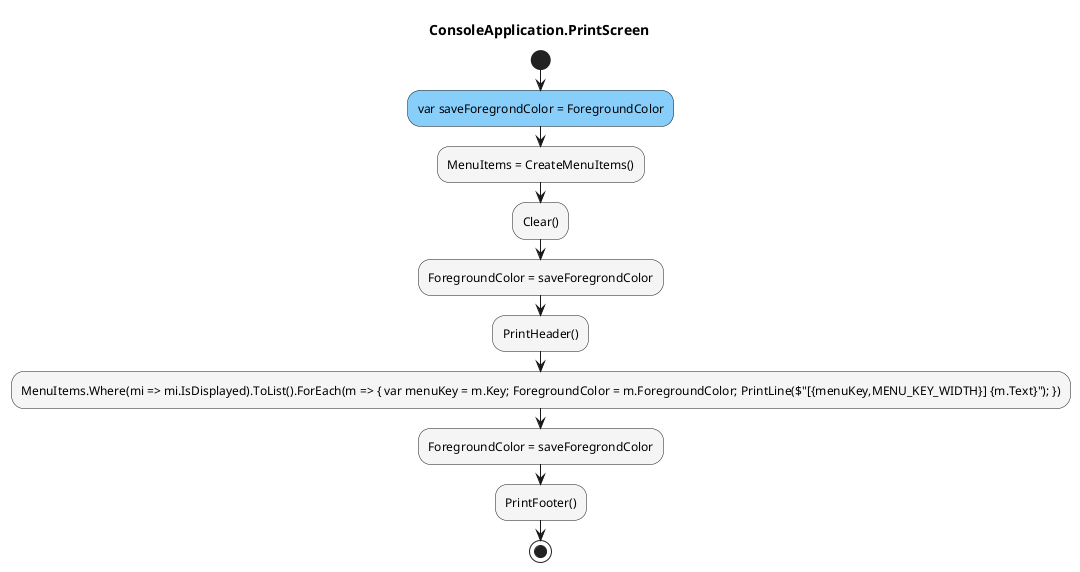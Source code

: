 @startuml ConsoleApplication.PrintScreen
title ConsoleApplication.PrintScreen
start
#LightSkyBlue:var saveForegrondColor = ForegroundColor;
#WhiteSmoke:MenuItems = CreateMenuItems();
#WhiteSmoke:Clear();
#WhiteSmoke:ForegroundColor = saveForegrondColor;
#WhiteSmoke:PrintHeader();
#WhiteSmoke:MenuItems.Where(mi => mi.IsDisplayed).ToList().ForEach(m => { var menuKey = m.Key; ForegroundColor = m.ForegroundColor; PrintLine($"[{menuKey,MENU_KEY_WIDTH}] {m.Text}"); });
#WhiteSmoke:ForegroundColor = saveForegrondColor;
#WhiteSmoke:PrintFooter();
stop
@enduml
